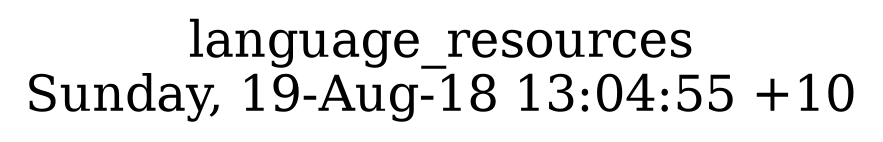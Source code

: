 digraph G {
fontsize="24";
label="language_resources\nSunday, 19-Aug-18 13:04:55 +10";
nojustify=true;
ordering=out;
rankdir=LR;
size="30";
}
